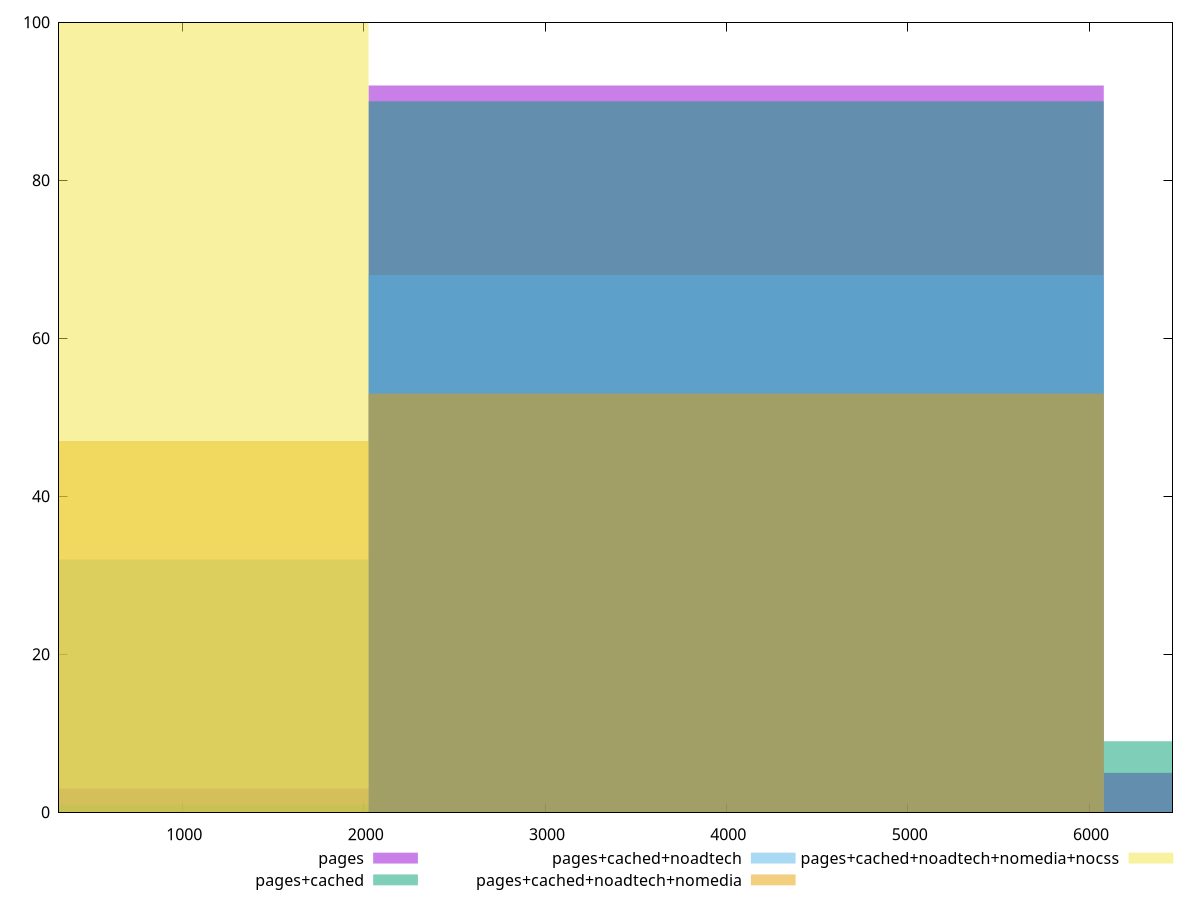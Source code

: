 reset

$pages <<EOF
4053.9690145590657 92
8107.938029118131 5
0 3
EOF

$pagesCached <<EOF
8107.938029118131 9
4053.9690145590657 90
0 1
EOF

$pagesCachedNoadtech <<EOF
4053.9690145590657 68
0 32
EOF

$pagesCachedNoadtechNomedia <<EOF
4053.9690145590657 53
0 47
EOF

$pagesCachedNoadtechNomediaNocss <<EOF
0 100
EOF

set key outside below
set boxwidth 4053.9690145590657
set xrange [320:6460]
set yrange [0:100]
set trange [0:100]
set style fill transparent solid 0.5 noborder
set terminal svg size 640, 530 enhanced background rgb 'white'
set output "report_00015_2021-02-09T16-11-33.973Z/unused-javascript/comparison/histogram/all_raw.svg"

plot $pages title "pages" with boxes, \
     $pagesCached title "pages+cached" with boxes, \
     $pagesCachedNoadtech title "pages+cached+noadtech" with boxes, \
     $pagesCachedNoadtechNomedia title "pages+cached+noadtech+nomedia" with boxes, \
     $pagesCachedNoadtechNomediaNocss title "pages+cached+noadtech+nomedia+nocss" with boxes

reset
